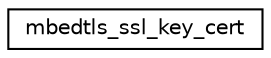 digraph "Graphical Class Hierarchy"
{
 // LATEX_PDF_SIZE
  edge [fontname="Helvetica",fontsize="10",labelfontname="Helvetica",labelfontsize="10"];
  node [fontname="Helvetica",fontsize="10",shape=record];
  rankdir="LR";
  Node0 [label="mbedtls_ssl_key_cert",height=0.2,width=0.4,color="black", fillcolor="white", style="filled",URL="$d3/dd7/structmbedtls__ssl__key__cert.html",tooltip=" "];
}

